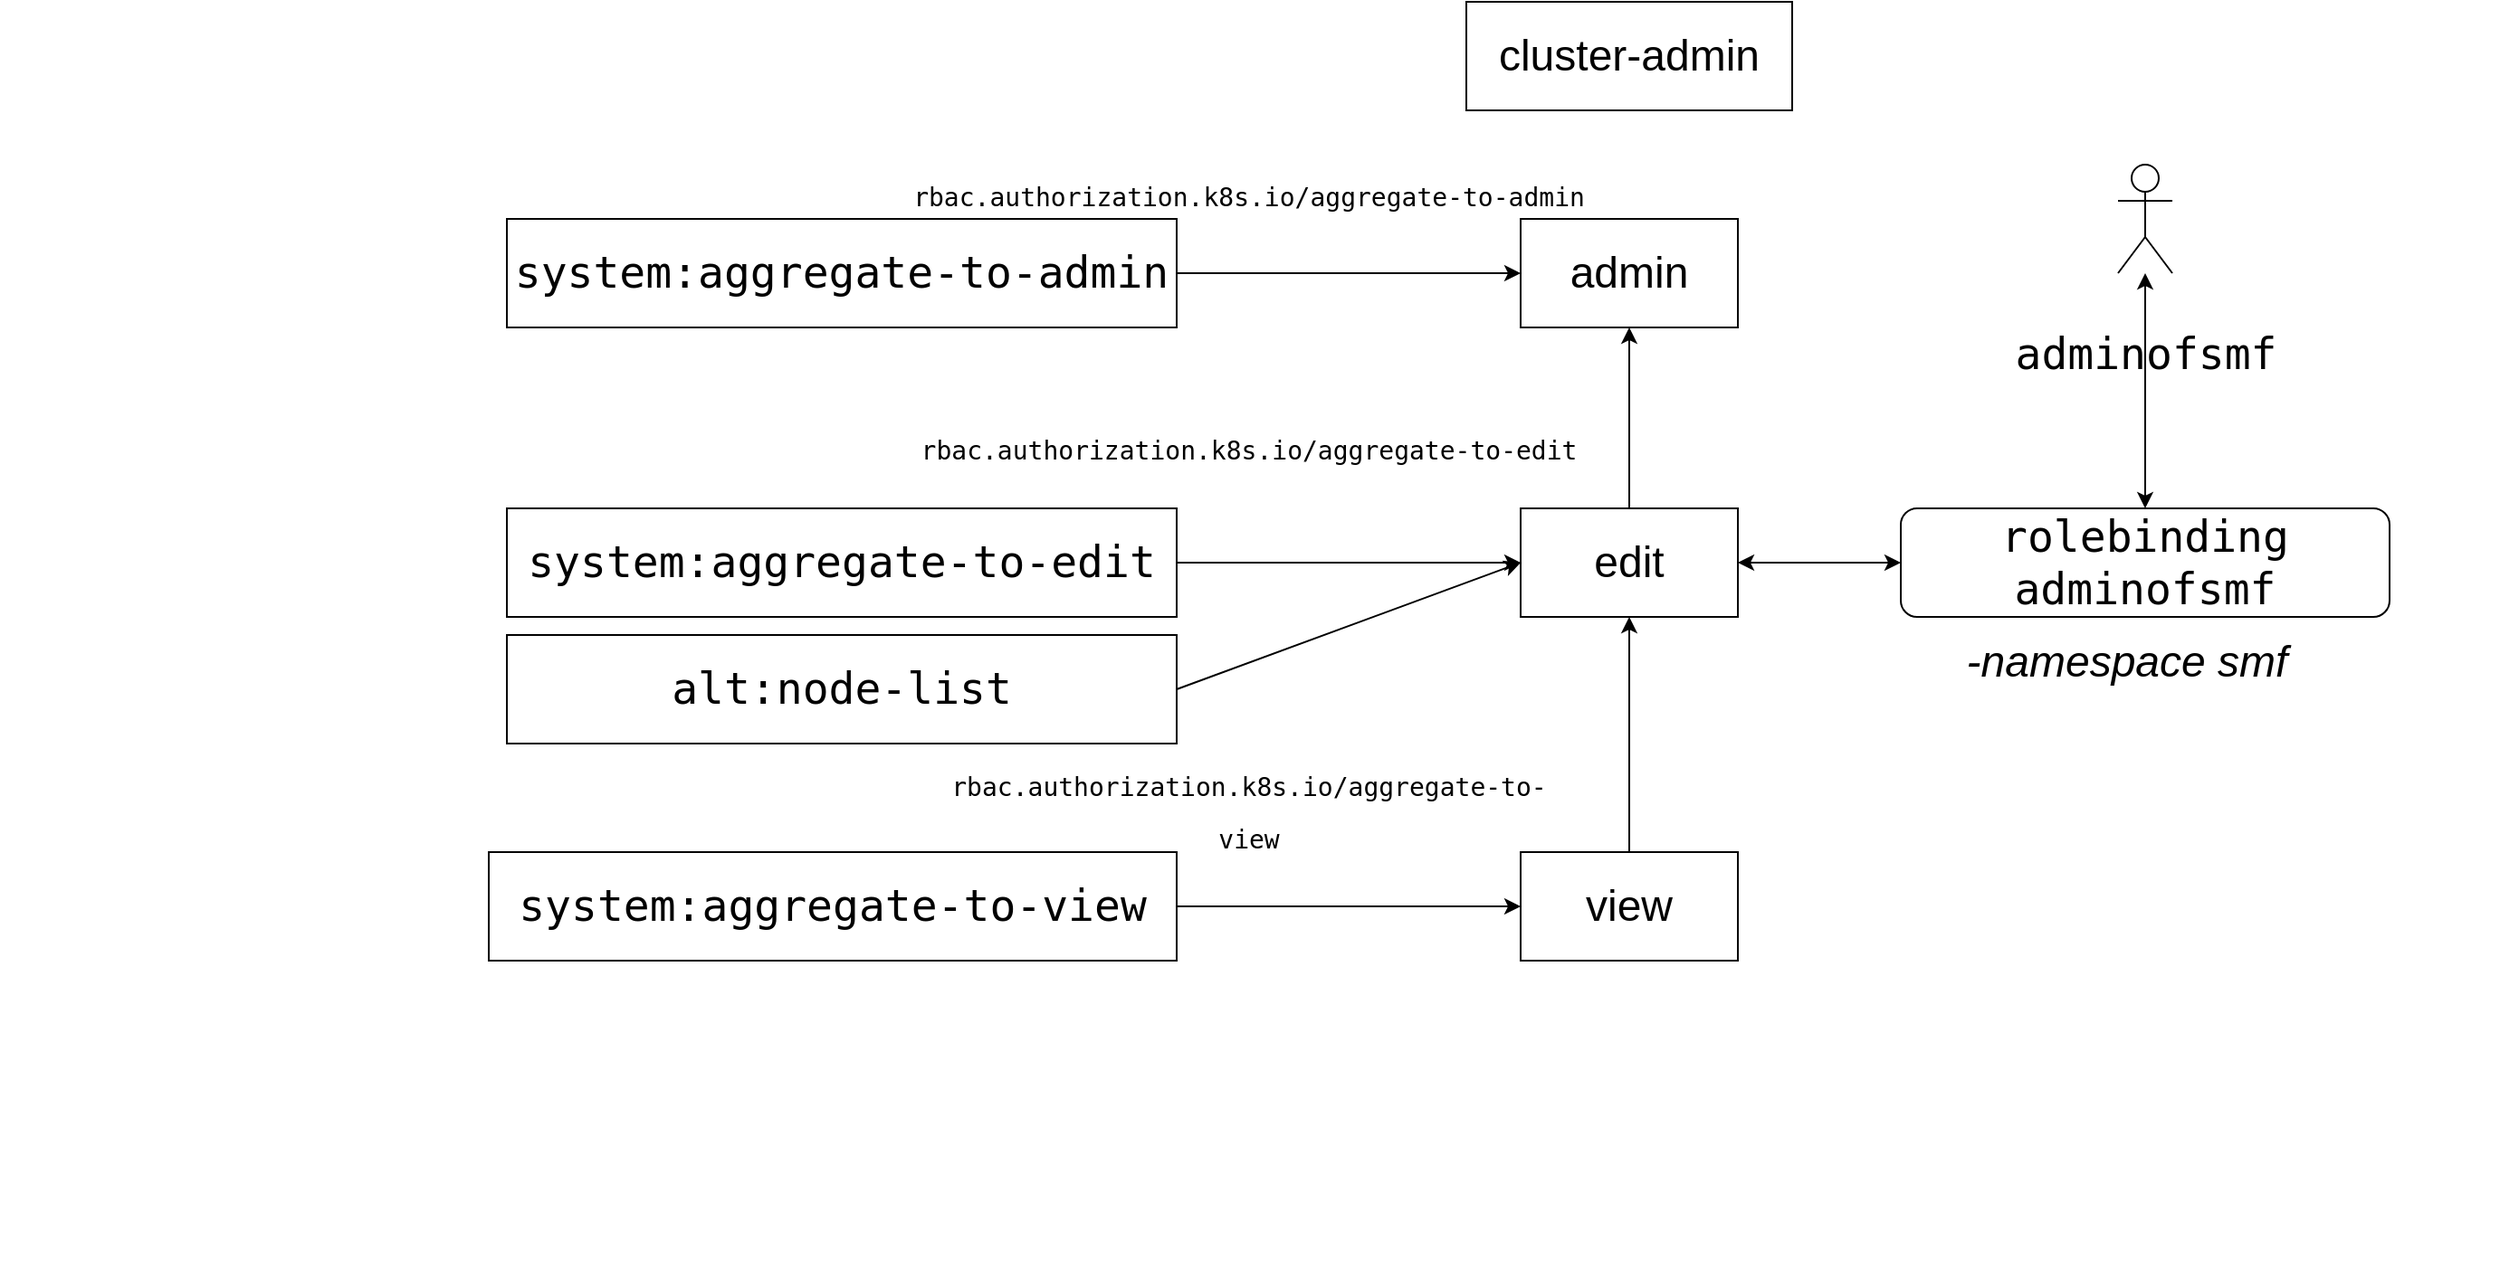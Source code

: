 <mxfile version="17.4.2" type="device"><diagram id="andRwtYV5xxB_tc-p50H" name="Страница 1"><mxGraphModel dx="2123" dy="2156" grid="1" gridSize="10" guides="1" tooltips="1" connect="1" arrows="1" fold="1" page="1" pageScale="1" pageWidth="827" pageHeight="1169" math="0" shadow="0"><root><mxCell id="0"/><mxCell id="1" parent="0"/><mxCell id="qvKpsMM6d-gJlqsplCvk-1" value="&lt;font style=&quot;font-size: 24px&quot;&gt;admin&lt;/font&gt;" style="rounded=0;whiteSpace=wrap;html=1;" parent="1" vertex="1"><mxGeometry x="30" y="100" width="120" height="60" as="geometry"/></mxCell><mxCell id="qvKpsMM6d-gJlqsplCvk-2" value="&lt;font style=&quot;font-size: 24px&quot;&gt;edit&lt;/font&gt;" style="rounded=0;whiteSpace=wrap;html=1;" parent="1" vertex="1"><mxGeometry x="30" y="260" width="120" height="60" as="geometry"/></mxCell><mxCell id="qvKpsMM6d-gJlqsplCvk-3" value="&lt;span style=&quot;font-family: monospace&quot;&gt;&lt;span style=&quot;background-color: rgb(255 , 255 , 255)&quot;&gt;&lt;font style=&quot;font-size: 24px&quot;&gt;system:aggregate-to-admin&lt;/font&gt;&lt;/span&gt;&lt;br&gt;&lt;/span&gt;" style="rounded=0;whiteSpace=wrap;html=1;" parent="1" vertex="1"><mxGeometry x="-530" y="100" width="370" height="60" as="geometry"/></mxCell><mxCell id="qvKpsMM6d-gJlqsplCvk-6" value="&lt;span style=&quot;font-family: monospace&quot;&gt;&lt;span style=&quot;background-color: rgb(255 , 255 , 255)&quot;&gt;&lt;font style=&quot;font-size: 24px&quot;&gt;system:aggregate-to-edit&lt;/font&gt;&lt;/span&gt;&lt;br&gt;&lt;/span&gt;" style="rounded=0;whiteSpace=wrap;html=1;" parent="1" vertex="1"><mxGeometry x="-530" y="260" width="370" height="60" as="geometry"/></mxCell><mxCell id="qvKpsMM6d-gJlqsplCvk-7" value="&lt;font style=&quot;font-size: 24px&quot;&gt;view&lt;/font&gt;" style="rounded=0;whiteSpace=wrap;html=1;" parent="1" vertex="1"><mxGeometry x="30" y="450" width="120" height="60" as="geometry"/></mxCell><mxCell id="qvKpsMM6d-gJlqsplCvk-8" value="&lt;span style=&quot;font-family: monospace&quot;&gt;&lt;br&gt;&lt;/span&gt;" style="text;whiteSpace=wrap;html=1;fontSize=24;" parent="1" vertex="1"><mxGeometry x="20" y="640" width="360" height="40" as="geometry"/></mxCell><mxCell id="qvKpsMM6d-gJlqsplCvk-11" value="&lt;span style=&quot;font-family: monospace ; font-size: 24px ; text-align: left ; background-color: rgb(255 , 255 , 255)&quot;&gt;system:aggregate-to-view&lt;/span&gt;&lt;span style=&quot;font-family: monospace&quot;&gt;&lt;br&gt;&lt;/span&gt;" style="rounded=0;whiteSpace=wrap;html=1;" parent="1" vertex="1"><mxGeometry x="-540" y="450" width="380" height="60" as="geometry"/></mxCell><mxCell id="qvKpsMM6d-gJlqsplCvk-13" value="&lt;span style=&quot;font-family: monospace&quot;&gt;&lt;span style=&quot;background-color: rgb(255 , 255 , 255)&quot;&gt;&lt;font style=&quot;font-size: 14px&quot;&gt;rbac.authorization.k8s.io/aggregate-to-edit&lt;/font&gt;&lt;/span&gt;&lt;br&gt;&lt;/span&gt;" style="text;html=1;strokeColor=none;fillColor=none;align=center;verticalAlign=middle;whiteSpace=wrap;rounded=0;fontSize=24;" parent="1" vertex="1"><mxGeometry x="-810" y="210" width="1380" height="30" as="geometry"/></mxCell><mxCell id="qvKpsMM6d-gJlqsplCvk-14" value="&lt;span style=&quot;font-family: monospace&quot;&gt;&lt;span style=&quot;background-color: rgb(255 , 255 , 255)&quot;&gt;&lt;font style=&quot;font-size: 14px&quot;&gt;rbac.authorization.k8s.io/aggregate-to-view&lt;/font&gt;&lt;/span&gt;&lt;br&gt;&lt;/span&gt;" style="text;html=1;strokeColor=none;fillColor=none;align=center;verticalAlign=middle;whiteSpace=wrap;rounded=0;fontSize=24;" parent="1" vertex="1"><mxGeometry x="-295" y="410" width="350" height="30" as="geometry"/></mxCell><mxCell id="qvKpsMM6d-gJlqsplCvk-15" value="&lt;span style=&quot;font-family: monospace&quot;&gt;&lt;span style=&quot;background-color: rgb(255 , 255 , 255)&quot;&gt;&lt;font style=&quot;font-size: 14px&quot;&gt;rbac.authorization.k8s.io/aggregate-to-admin&lt;/font&gt;&lt;/span&gt;&lt;br&gt;&lt;/span&gt;" style="text;html=1;strokeColor=none;fillColor=none;align=center;verticalAlign=middle;whiteSpace=wrap;rounded=0;fontSize=24;" parent="1" vertex="1"><mxGeometry x="-810" y="70" width="1380" height="30" as="geometry"/></mxCell><mxCell id="qvKpsMM6d-gJlqsplCvk-16" value="&lt;font style=&quot;font-size: 24px&quot;&gt;cluster-admin&lt;/font&gt;" style="rounded=0;whiteSpace=wrap;html=1;" parent="1" vertex="1"><mxGeometry y="-20" width="180" height="60" as="geometry"/></mxCell><mxCell id="y-RI48urrTiGBGcyaRWL-2" value="" style="endArrow=classic;html=1;rounded=0;exitX=1;exitY=0.5;exitDx=0;exitDy=0;entryX=0;entryY=0.5;entryDx=0;entryDy=0;" parent="1" source="qvKpsMM6d-gJlqsplCvk-3" target="qvKpsMM6d-gJlqsplCvk-1" edge="1"><mxGeometry width="50" height="50" relative="1" as="geometry"><mxPoint x="-40" y="260" as="sourcePoint"/><mxPoint x="10" y="210" as="targetPoint"/></mxGeometry></mxCell><mxCell id="y-RI48urrTiGBGcyaRWL-3" value="" style="endArrow=classic;html=1;rounded=0;exitX=1;exitY=0.5;exitDx=0;exitDy=0;entryX=0;entryY=0.5;entryDx=0;entryDy=0;" parent="1" source="qvKpsMM6d-gJlqsplCvk-6" target="qvKpsMM6d-gJlqsplCvk-2" edge="1"><mxGeometry width="50" height="50" relative="1" as="geometry"><mxPoint x="-40" y="260" as="sourcePoint"/><mxPoint x="10" y="210" as="targetPoint"/></mxGeometry></mxCell><mxCell id="y-RI48urrTiGBGcyaRWL-4" value="" style="endArrow=classic;html=1;rounded=0;entryX=0;entryY=0.5;entryDx=0;entryDy=0;exitX=1;exitY=0.5;exitDx=0;exitDy=0;" parent="1" source="qvKpsMM6d-gJlqsplCvk-11" target="qvKpsMM6d-gJlqsplCvk-7" edge="1"><mxGeometry width="50" height="50" relative="1" as="geometry"><mxPoint x="-30" y="340" as="sourcePoint"/><mxPoint x="20" y="290" as="targetPoint"/></mxGeometry></mxCell><mxCell id="y-RI48urrTiGBGcyaRWL-5" value="&lt;code&gt;&lt;font style=&quot;font-size: 24px&quot;&gt;alt:node-list&lt;/font&gt;&lt;/code&gt;&lt;span style=&quot;font-family: monospace&quot;&gt;&lt;br&gt;&lt;/span&gt;" style="rounded=0;whiteSpace=wrap;html=1;" parent="1" vertex="1"><mxGeometry x="-530" y="330" width="370" height="60" as="geometry"/></mxCell><mxCell id="y-RI48urrTiGBGcyaRWL-6" value="" style="endArrow=classic;html=1;rounded=0;fontSize=24;exitX=1;exitY=0.5;exitDx=0;exitDy=0;entryX=0;entryY=0.5;entryDx=0;entryDy=0;" parent="1" source="y-RI48urrTiGBGcyaRWL-5" target="qvKpsMM6d-gJlqsplCvk-2" edge="1"><mxGeometry width="50" height="50" relative="1" as="geometry"><mxPoint x="-30" y="340" as="sourcePoint"/><mxPoint x="20" y="290" as="targetPoint"/></mxGeometry></mxCell><mxCell id="y-RI48urrTiGBGcyaRWL-7" value="&lt;pre class=&quot;code-block&quot;&gt;&lt;code class=&quot;chroma language-text&quot;&gt;rolebinding&lt;br/&gt;&lt;/code&gt;adminofsmf&lt;/pre&gt;" style="rounded=1;whiteSpace=wrap;html=1;fontSize=24;" parent="1" vertex="1"><mxGeometry x="240" y="260" width="270" height="60" as="geometry"/></mxCell><mxCell id="y-RI48urrTiGBGcyaRWL-8" value="&lt;pre class=&quot;code-block&quot;&gt;&lt;code class=&quot;chroma language-text&quot;&gt;adminofsmf&lt;/code&gt;&lt;/pre&gt;" style="shape=umlActor;verticalLabelPosition=bottom;verticalAlign=top;html=1;outlineConnect=0;fontSize=24;" parent="1" vertex="1"><mxGeometry x="360" y="70" width="30" height="60" as="geometry"/></mxCell><mxCell id="y-RI48urrTiGBGcyaRWL-11" value="" style="endArrow=classic;startArrow=classic;html=1;rounded=0;fontSize=24;exitX=1;exitY=0.5;exitDx=0;exitDy=0;entryX=0;entryY=0.5;entryDx=0;entryDy=0;" parent="1" source="qvKpsMM6d-gJlqsplCvk-2" target="y-RI48urrTiGBGcyaRWL-7" edge="1"><mxGeometry width="50" height="50" relative="1" as="geometry"><mxPoint x="320" y="300" as="sourcePoint"/><mxPoint x="370" y="250" as="targetPoint"/></mxGeometry></mxCell><mxCell id="y-RI48urrTiGBGcyaRWL-12" value="" style="endArrow=classic;startArrow=classic;html=1;rounded=0;fontSize=24;exitX=0.5;exitY=0;exitDx=0;exitDy=0;" parent="1" source="y-RI48urrTiGBGcyaRWL-7" target="y-RI48urrTiGBGcyaRWL-8" edge="1"><mxGeometry width="50" height="50" relative="1" as="geometry"><mxPoint x="320" y="300" as="sourcePoint"/><mxPoint x="370" y="250" as="targetPoint"/></mxGeometry></mxCell><mxCell id="y-RI48urrTiGBGcyaRWL-13" value="&lt;i&gt;-namespace smf&lt;/i&gt;" style="text;html=1;strokeColor=none;fillColor=none;align=center;verticalAlign=middle;whiteSpace=wrap;rounded=0;fontSize=24;" parent="1" vertex="1"><mxGeometry x="260" y="330" width="210" height="30" as="geometry"/></mxCell><mxCell id="XoWtPbO9yBIYOrKwsaI0-1" value="" style="endArrow=classic;html=1;rounded=0;entryX=0.5;entryY=1;entryDx=0;entryDy=0;exitX=0.5;exitY=0;exitDx=0;exitDy=0;" edge="1" parent="1" source="qvKpsMM6d-gJlqsplCvk-2" target="qvKpsMM6d-gJlqsplCvk-1"><mxGeometry width="50" height="50" relative="1" as="geometry"><mxPoint y="270" as="sourcePoint"/><mxPoint x="50" y="220" as="targetPoint"/></mxGeometry></mxCell><mxCell id="XoWtPbO9yBIYOrKwsaI0-2" value="" style="endArrow=classic;html=1;rounded=0;exitX=0.5;exitY=0;exitDx=0;exitDy=0;entryX=0.5;entryY=1;entryDx=0;entryDy=0;" edge="1" parent="1" source="qvKpsMM6d-gJlqsplCvk-7" target="qvKpsMM6d-gJlqsplCvk-2"><mxGeometry width="50" height="50" relative="1" as="geometry"><mxPoint x="50" y="370" as="sourcePoint"/><mxPoint x="100" y="320" as="targetPoint"/></mxGeometry></mxCell></root></mxGraphModel></diagram></mxfile>